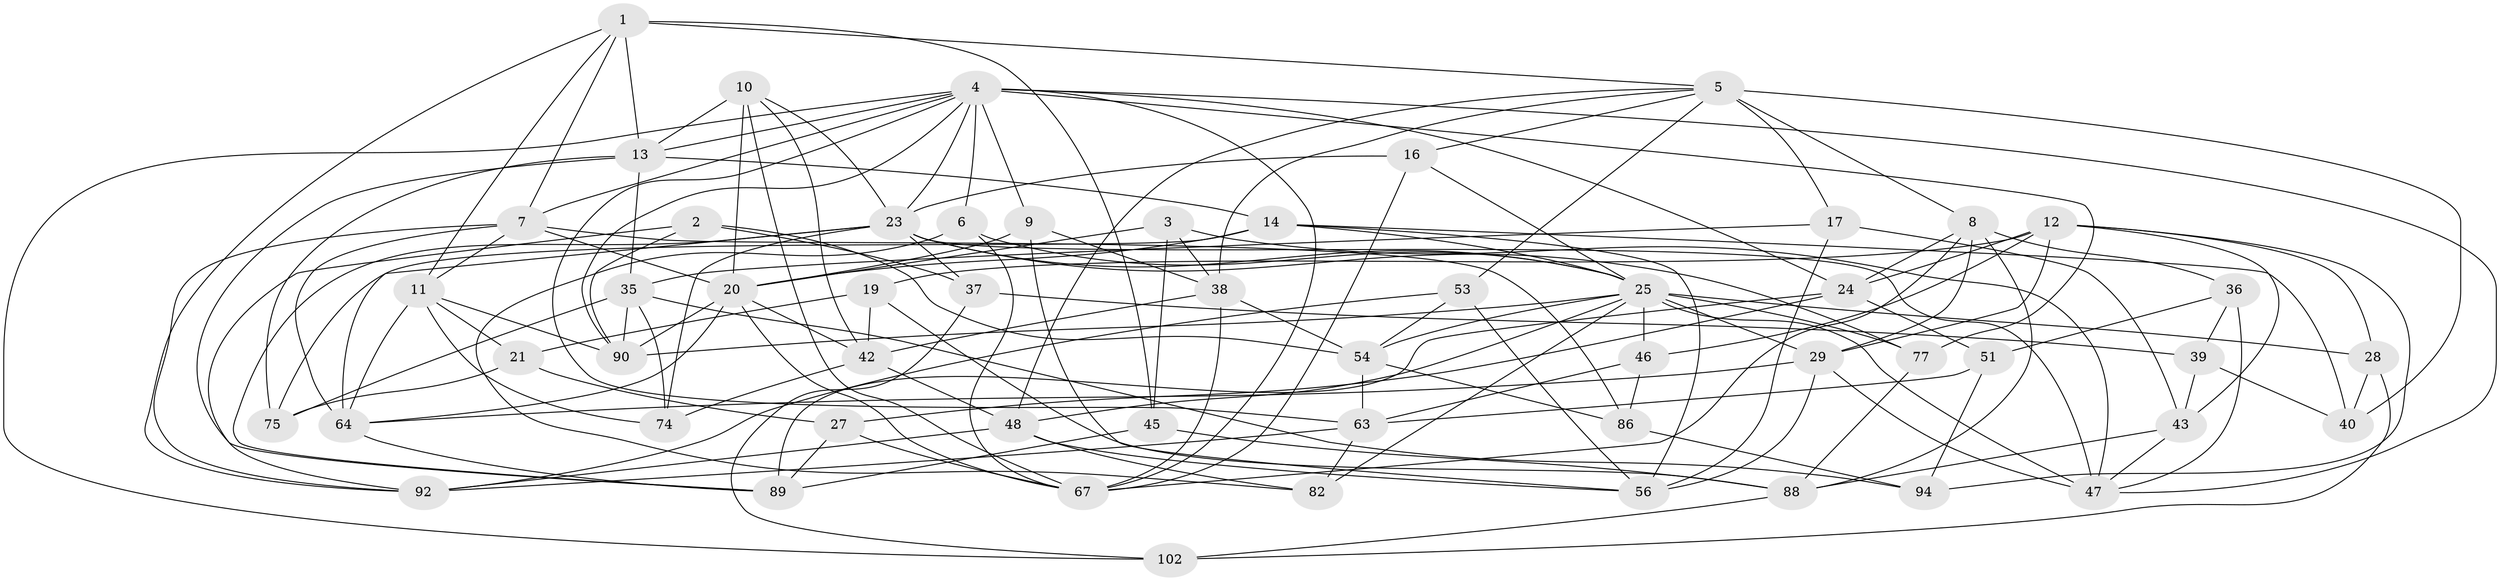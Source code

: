 // original degree distribution, {4: 1.0}
// Generated by graph-tools (version 1.1) at 2025/20/03/04/25 18:20:36]
// undirected, 55 vertices, 153 edges
graph export_dot {
graph [start="1"]
  node [color=gray90,style=filled];
  1 [super="+84"];
  2 [super="+34"];
  3;
  4 [super="+31+33"];
  5 [super="+18"];
  6;
  7 [super="+104+50+26"];
  8 [super="+81+15"];
  9;
  10 [super="+41"];
  11 [super="+66"];
  12 [super="+57+22"];
  13 [super="+79+95"];
  14 [super="+70"];
  16;
  17;
  19;
  20 [super="+59+76"];
  21;
  23 [super="+49"];
  24 [super="+106"];
  25 [super="+73+32+100+55"];
  27;
  28;
  29 [super="+110+103"];
  35 [super="+65"];
  36;
  37 [super="+52"];
  38 [super="+44"];
  39;
  40;
  42 [super="+58"];
  43 [super="+107"];
  45;
  46;
  47 [super="+87+83"];
  48 [super="+62"];
  51;
  53;
  54 [super="+71"];
  56 [super="+80"];
  63 [super="+96"];
  64 [super="+85"];
  67 [super="+72"];
  74;
  75;
  77;
  82;
  86;
  88 [super="+101"];
  89 [super="+91"];
  90 [super="+93"];
  92 [super="+97"];
  94;
  102;
  1 -- 92;
  1 -- 11;
  1 -- 13;
  1 -- 5;
  1 -- 45;
  1 -- 7;
  2 -- 37 [weight=3];
  2 -- 54;
  2 -- 90;
  2 -- 92;
  3 -- 20;
  3 -- 45;
  3 -- 38;
  3 -- 47;
  4 -- 9;
  4 -- 24;
  4 -- 102;
  4 -- 7;
  4 -- 6;
  4 -- 13;
  4 -- 77;
  4 -- 47;
  4 -- 90;
  4 -- 63;
  4 -- 67;
  4 -- 23;
  5 -- 48;
  5 -- 17;
  5 -- 16;
  5 -- 53;
  5 -- 38;
  5 -- 8 [weight=3];
  5 -- 40;
  6 -- 82;
  6 -- 25;
  6 -- 67;
  7 -- 86;
  7 -- 20 [weight=2];
  7 -- 64;
  7 -- 92;
  7 -- 11;
  8 -- 67;
  8 -- 29;
  8 -- 24;
  8 -- 88;
  8 -- 36;
  9 -- 56;
  9 -- 38;
  9 -- 20;
  10 -- 42;
  10 -- 20;
  10 -- 13 [weight=2];
  10 -- 67;
  10 -- 23;
  11 -- 21;
  11 -- 64;
  11 -- 90;
  11 -- 74;
  12 -- 19;
  12 -- 29;
  12 -- 46;
  12 -- 43 [weight=2];
  12 -- 28;
  12 -- 94;
  12 -- 24;
  13 -- 89;
  13 -- 35;
  13 -- 75;
  13 -- 14;
  14 -- 40;
  14 -- 25;
  14 -- 56;
  14 -- 75;
  14 -- 20;
  16 -- 25;
  16 -- 67;
  16 -- 23;
  17 -- 56;
  17 -- 43;
  17 -- 35;
  19 -- 21;
  19 -- 42;
  19 -- 88;
  20 -- 42;
  20 -- 90;
  20 -- 64;
  20 -- 67;
  21 -- 27;
  21 -- 75;
  23 -- 74;
  23 -- 77;
  23 -- 89;
  23 -- 64;
  23 -- 37;
  23 -- 25;
  23 -- 47;
  24 -- 51;
  24 -- 89;
  24 -- 27;
  25 -- 90;
  25 -- 28;
  25 -- 82;
  25 -- 77;
  25 -- 46;
  25 -- 48;
  25 -- 54;
  25 -- 47;
  25 -- 29 [weight=2];
  27 -- 67;
  27 -- 89;
  28 -- 102;
  28 -- 40;
  29 -- 64;
  29 -- 56;
  29 -- 47 [weight=2];
  35 -- 94;
  35 -- 74;
  35 -- 75;
  35 -- 90;
  36 -- 39;
  36 -- 51;
  36 -- 47;
  37 -- 39;
  37 -- 102;
  38 -- 67;
  38 -- 42;
  38 -- 54;
  39 -- 40;
  39 -- 43;
  42 -- 74;
  42 -- 48;
  43 -- 47;
  43 -- 88;
  45 -- 89;
  45 -- 88;
  46 -- 86;
  46 -- 63;
  48 -- 82;
  48 -- 56;
  48 -- 92;
  51 -- 63;
  51 -- 94;
  53 -- 54;
  53 -- 56;
  53 -- 92;
  54 -- 86;
  54 -- 63;
  63 -- 82;
  63 -- 92;
  64 -- 89;
  77 -- 88;
  86 -- 94;
  88 -- 102;
}
